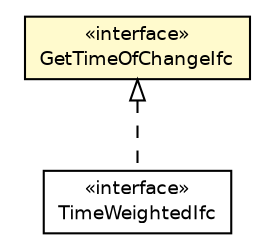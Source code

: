 #!/usr/local/bin/dot
#
# Class diagram 
# Generated by UMLGraph version 5.4 (http://www.umlgraph.org/)
#

digraph G {
	edge [fontname="Helvetica",fontsize=10,labelfontname="Helvetica",labelfontsize=10];
	node [fontname="Helvetica",fontsize=10,shape=plaintext];
	nodesep=0.25;
	ranksep=0.5;
	// jsl.modeling.elements.variable.TimeWeightedIfc
	c94693 [label=<<table title="jsl.modeling.elements.variable.TimeWeightedIfc" border="0" cellborder="1" cellspacing="0" cellpadding="2" port="p" href="./TimeWeightedIfc.html">
		<tr><td><table border="0" cellspacing="0" cellpadding="1">
<tr><td align="center" balign="center"> &#171;interface&#187; </td></tr>
<tr><td align="center" balign="center"> TimeWeightedIfc </td></tr>
		</table></td></tr>
		</table>>, URL="./TimeWeightedIfc.html", fontname="Helvetica", fontcolor="black", fontsize=9.0];
	// jsl.modeling.elements.variable.GetTimeOfChangeIfc
	c94704 [label=<<table title="jsl.modeling.elements.variable.GetTimeOfChangeIfc" border="0" cellborder="1" cellspacing="0" cellpadding="2" port="p" bgcolor="lemonChiffon" href="./GetTimeOfChangeIfc.html">
		<tr><td><table border="0" cellspacing="0" cellpadding="1">
<tr><td align="center" balign="center"> &#171;interface&#187; </td></tr>
<tr><td align="center" balign="center"> GetTimeOfChangeIfc </td></tr>
		</table></td></tr>
		</table>>, URL="./GetTimeOfChangeIfc.html", fontname="Helvetica", fontcolor="black", fontsize=9.0];
	//jsl.modeling.elements.variable.TimeWeightedIfc implements jsl.modeling.elements.variable.GetTimeOfChangeIfc
	c94704:p -> c94693:p [dir=back,arrowtail=empty,style=dashed];
}

